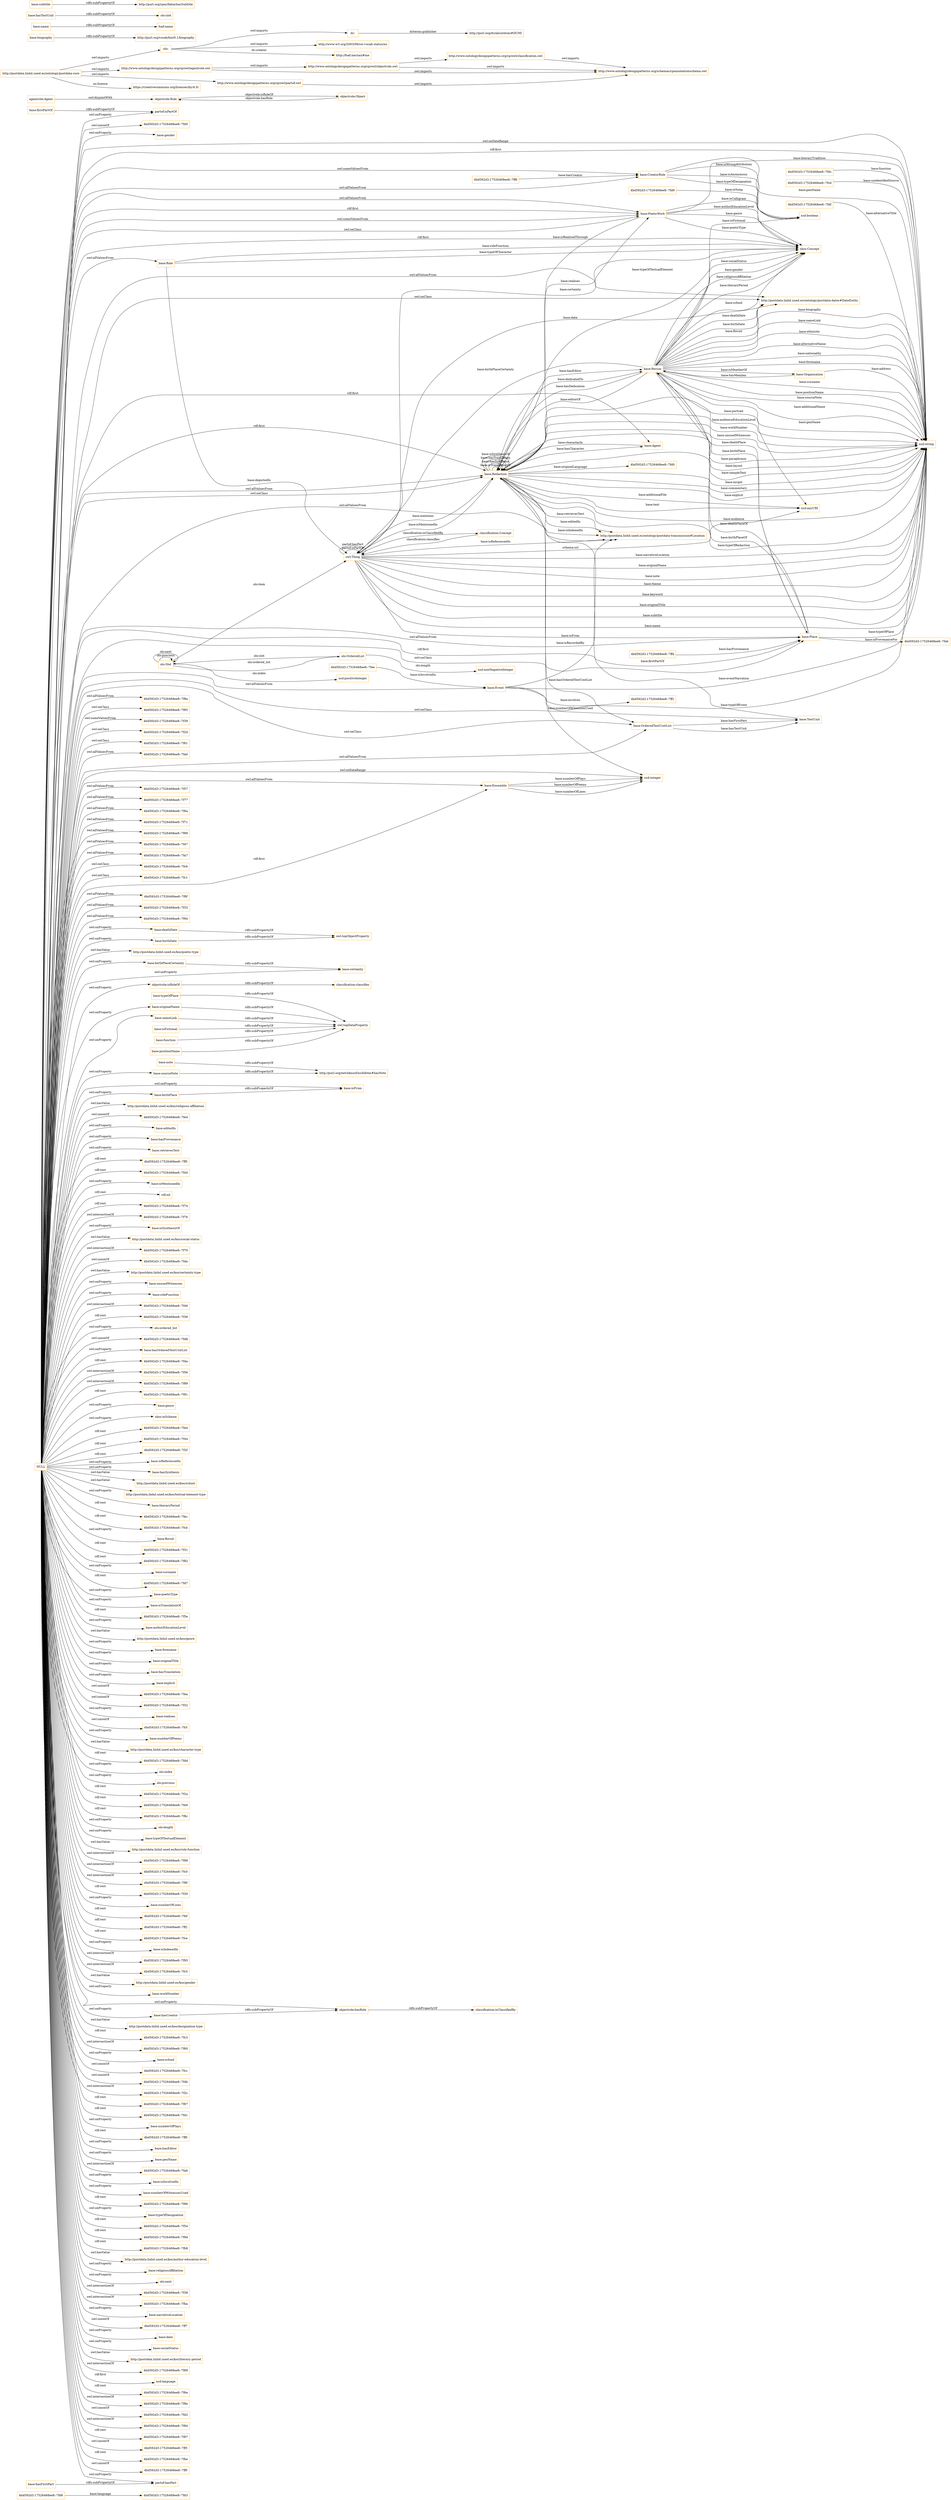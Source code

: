 digraph ar2dtool_diagram { 
rankdir=LR;
size="1501"
node [shape = rectangle, color="orange"]; "4bd592d3:17526468ee8:-7fd6" "base:Role" "base:OrderedTextUnitList" "4bd592d3:17526468ee8:-7fdc" "4bd592d3:17526468ee8:-7ff1" "4bd592d3:17526468ee8:-7f8a" "agentrole:Agent" "4bd592d3:17526468ee8:-7fcd" "4bd592d3:17526468ee8:-7f85" "4bd592d3:17526468ee8:-7fdf" "base:Agent" "base:CreatorRole" "base:Person" "base:Organisation" "4bd592d3:17526468ee8:-7f39" "4bd592d3:17526468ee8:-7f2d" "4bd592d3:17526468ee8:-7ff4" "base:Redaction" "4bd592d3:17526468ee8:-7f61" "4bd592d3:17526468ee8:-7fa0" "4bd592d3:17526468ee8:-7feb" "base:Ensemble" "4bd592d3:17526468ee8:-7fd9" "4bd592d3:17526468ee8:-7f57" "4bd592d3:17526468ee8:-7f77" "4bd592d3:17526468ee8:-7f6a" "base:TextUnit" "4bd592d3:17526468ee8:-7f71" "4bd592d3:17526468ee8:-7f99" "4bd592d3:17526468ee8:-7ff8" "4bd592d3:17526468ee8:-7f47" "skos:Concept" "http://postdata.linhd.uned.es/ontology/postdata-dates#DateEntity" "base:Place" "4bd592d3:17526468ee8:-7fa7" "4bd592d3:17526468ee8:-7fc6" "4bd592d3:17526468ee8:-7fc1" "base:Event" "4bd592d3:17526468ee8:-7f8f" "4bd592d3:17526468ee8:-7f33" "http://postdata.linhd.uned.es/ontology/postdata-transmission#Location" "4bd592d3:17526468ee8:-7fee" "4bd592d3:17526468ee8:-7f94" "base:PoeticWork" "owl:Thing" "objectrole:Role" "objectrole:Object" "olo:Slot" "olo:OrderedList" "classification:Concept" ; /*classes style*/
	"base:deathDate" -> "owl:topObjectProperty" [ label = "rdfs:subPropertyOf" ];
	"http://www.ontologydesignpatterns.org/cp/owl/objectrole.owl" -> "http://www.ontologydesignpatterns.org/cp/owl/classification.owl" [ label = "owl:imports" ];
	"http://www.ontologydesignpatterns.org/cp/owl/objectrole.owl" -> "http://www.ontologydesignpatterns.org/schemas/cpannotationschema.owl" [ label = "owl:imports" ];
	"http://www.ontologydesignpatterns.org/cp/owl/classification.owl" -> "http://www.ontologydesignpatterns.org/schemas/cpannotationschema.owl" [ label = "owl:imports" ];
	"base:firstPartOf" -> "partof:isPartOf" [ label = "rdfs:subPropertyOf" ];
	"agentrole:Agent" -> "objectrole:Role" [ label = "owl:disjointWith" ];
	"dc:" -> "http://purl.org/dc/aboutdcmi#DCMI" [ label = "dcterms:publisher" ];
	"olo:" -> "http://www.w3.org/2003/06/sw-vocab-status/ns" [ label = "owl:imports" ];
	"olo:" -> "dc:" [ label = "owl:imports" ];
	"olo:" -> "http://foaf.me/zazi#me" [ label = "dc:creator" ];
	"base:birthPlaceCertainty" -> "base:certainty" [ label = "rdfs:subPropertyOf" ];
	"base:biography" -> "http://purl.org/vocab/bio/0.1/biography" [ label = "rdfs:subPropertyOf" ];
	"objectrole:isRoleOf" -> "classification:classifies" [ label = "rdfs:subPropertyOf" ];
	"base:nameLink" -> "owl:topDataProperty" [ label = "rdfs:subPropertyOf" ];
	"base:sourceNote" -> "http://purl.org/net/nknouf/ns/bibtex#hasNote" [ label = "rdfs:subPropertyOf" ];
	"base:name" -> "foaf:name" [ label = "rdfs:subPropertyOf" ];
	"base:hasTextUnit" -> "olo:slot" [ label = "rdfs:subPropertyOf" ];
	"NULL" -> "base:birthPlace" [ label = "owl:onProperty" ];
	"NULL" -> "http://postdata.linhd.uned.es/kos/religious-affiliation" [ label = "owl:hasValue" ];
	"NULL" -> "base:PoeticWork" [ label = "owl:allValuesFrom" ];
	"NULL" -> "4bd592d3:17526468ee8:-7fed" [ label = "owl:unionOf" ];
	"NULL" -> "base:CreatorRole" [ label = "owl:someValuesFrom" ];
	"NULL" -> "base:editedIn" [ label = "owl:onProperty" ];
	"NULL" -> "base:Place" [ label = "rdf:first" ];
	"NULL" -> "base:hasProvenance" [ label = "owl:onProperty" ];
	"NULL" -> "base:retrievesText" [ label = "owl:onProperty" ];
	"NULL" -> "4bd592d3:17526468ee8:-7ff5" [ label = "rdf:rest" ];
	"NULL" -> "4bd592d3:17526468ee8:-7fd4" [ label = "rdf:rest" ];
	"NULL" -> "base:PoeticWork" [ label = "rdf:first" ];
	"NULL" -> "base:isMentionedIn" [ label = "owl:onProperty" ];
	"NULL" -> "base:birthDate" [ label = "owl:onProperty" ];
	"NULL" -> "rdf:nil" [ label = "rdf:rest" ];
	"NULL" -> "4bd592d3:17526468ee8:-7f8a" [ label = "owl:allValuesFrom" ];
	"NULL" -> "4bd592d3:17526468ee8:-7f74" [ label = "rdf:rest" ];
	"NULL" -> "4bd592d3:17526468ee8:-7f76" [ label = "owl:intersectionOf" ];
	"NULL" -> "base:isSynthesisOf" [ label = "owl:onProperty" ];
	"NULL" -> "http://postdata.linhd.uned.es/kos/social-status" [ label = "owl:hasValue" ];
	"NULL" -> "4bd592d3:17526468ee8:-7f70" [ label = "owl:intersectionOf" ];
	"NULL" -> "base:birthPlaceCertainty" [ label = "owl:onProperty" ];
	"NULL" -> "4bd592d3:17526468ee8:-7fde" [ label = "owl:unionOf" ];
	"NULL" -> "http://postdata.linhd.uned.es/kos/certainty-type" [ label = "owl:hasValue" ];
	"NULL" -> "base:unusedWitnesses" [ label = "owl:onProperty" ];
	"NULL" -> "objectrole:isRoleOf" [ label = "owl:onProperty" ];
	"NULL" -> "base:roleFunction" [ label = "owl:onProperty" ];
	"NULL" -> "4bd592d3:17526468ee8:-7f46" [ label = "owl:intersectionOf" ];
	"NULL" -> "partof:isPartOf" [ label = "owl:onProperty" ];
	"NULL" -> "4bd592d3:17526468ee8:-7f36" [ label = "rdf:rest" ];
	"NULL" -> "olo:ordered_list" [ label = "owl:onProperty" ];
	"NULL" -> "4bd592d3:17526468ee8:-7fd8" [ label = "owl:unionOf" ];
	"NULL" -> "base:hasOrderedTextUnitList" [ label = "owl:onProperty" ];
	"NULL" -> "4bd592d3:17526468ee8:-7fda" [ label = "rdf:rest" ];
	"NULL" -> "4bd592d3:17526468ee8:-7f56" [ label = "owl:intersectionOf" ];
	"NULL" -> "base:Role" [ label = "owl:allValuesFrom" ];
	"NULL" -> "4bd592d3:17526468ee8:-7f89" [ label = "owl:intersectionOf" ];
	"NULL" -> "4bd592d3:17526468ee8:-7f91" [ label = "rdf:rest" ];
	"NULL" -> "base:genre" [ label = "owl:onProperty" ];
	"NULL" -> "skos:inScheme" [ label = "owl:onProperty" ];
	"NULL" -> "base:OrderedTextUnitList" [ label = "owl:allValuesFrom" ];
	"NULL" -> "4bd592d3:17526468ee8:-7fa4" [ label = "rdf:rest" ];
	"NULL" -> "base:CreatorRole" [ label = "owl:allValuesFrom" ];
	"NULL" -> "http://postdata.linhd.uned.es/ontology/postdata-dates#DateEntity" [ label = "owl:onClass" ];
	"NULL" -> "4bd592d3:17526468ee8:-7fc6" [ label = "owl:onClass" ];
	"NULL" -> "base:Ensemble" [ label = "owl:allValuesFrom" ];
	"NULL" -> "4bd592d3:17526468ee8:-7f44" [ label = "rdf:rest" ];
	"NULL" -> "4bd592d3:17526468ee8:-7f2d" [ label = "owl:onClass" ];
	"NULL" -> "4bd592d3:17526468ee8:-7f2f" [ label = "rdf:rest" ];
	"NULL" -> "base:isReferencedIn" [ label = "owl:onProperty" ];
	"NULL" -> "base:hasSynthesis" [ label = "owl:onProperty" ];
	"NULL" -> "base:Agent" [ label = "rdf:first" ];
	"NULL" -> "http://postdata.linhd.uned.es/kos/school" [ label = "owl:hasValue" ];
	"NULL" -> "skos:Concept" [ label = "rdf:first" ];
	"NULL" -> "http://postdata.linhd.uned.es/kos/textual-element-type" [ label = "owl:hasValue" ];
	"NULL" -> "base:literaryPeriod" [ label = "owl:onProperty" ];
	"NULL" -> "4bd592d3:17526468ee8:-7fec" [ label = "rdf:rest" ];
	"NULL" -> "4bd592d3:17526468ee8:-7fcb" [ label = "rdf:rest" ];
	"NULL" -> "base:floruit" [ label = "owl:onProperty" ];
	"NULL" -> "4bd592d3:17526468ee8:-7f31" [ label = "rdf:rest" ];
	"NULL" -> "4bd592d3:17526468ee8:-7f82" [ label = "rdf:rest" ];
	"NULL" -> "xsd:string" [ label = "owl:onDataRange" ];
	"NULL" -> "base:surname" [ label = "owl:onProperty" ];
	"NULL" -> "4bd592d3:17526468ee8:-7fd7" [ label = "rdf:rest" ];
	"NULL" -> "base:poeticType" [ label = "owl:onProperty" ];
	"NULL" -> "base:isTranslationOf" [ label = "owl:onProperty" ];
	"NULL" -> "4bd592d3:17526468ee8:-7f5e" [ label = "rdf:rest" ];
	"NULL" -> "base:authorEducationLevel" [ label = "owl:onProperty" ];
	"NULL" -> "http://postdata.linhd.uned.es/kos/genre" [ label = "owl:hasValue" ];
	"NULL" -> "base:forename" [ label = "owl:onProperty" ];
	"NULL" -> "base:originalTitle" [ label = "owl:onProperty" ];
	"NULL" -> "base:hasTranslation" [ label = "owl:onProperty" ];
	"NULL" -> "4bd592d3:17526468ee8:-7f61" [ label = "owl:onClass" ];
	"NULL" -> "base:Redaction" [ label = "owl:allValuesFrom" ];
	"NULL" -> "4bd592d3:17526468ee8:-7fc1" [ label = "owl:onClass" ];
	"NULL" -> "4bd592d3:17526468ee8:-7f33" [ label = "owl:allValuesFrom" ];
	"NULL" -> "base:explicit" [ label = "owl:onProperty" ];
	"NULL" -> "4bd592d3:17526468ee8:-7fea" [ label = "owl:unionOf" ];
	"NULL" -> "4bd592d3:17526468ee8:-7f32" [ label = "owl:unionOf" ];
	"NULL" -> "base:realises" [ label = "owl:onProperty" ];
	"NULL" -> "4bd592d3:17526468ee8:-7fcf" [ label = "owl:unionOf" ];
	"NULL" -> "base:numberOfPoems" [ label = "owl:onProperty" ];
	"NULL" -> "base:PoeticWork" [ label = "owl:someValuesFrom" ];
	"NULL" -> "http://postdata.linhd.uned.es/kos/character-type" [ label = "owl:hasValue" ];
	"NULL" -> "4bd592d3:17526468ee8:-7fdd" [ label = "rdf:rest" ];
	"NULL" -> "olo:index" [ label = "owl:onProperty" ];
	"NULL" -> "4bd592d3:17526468ee8:-7fa0" [ label = "owl:allValuesFrom" ];
	"NULL" -> "olo:previous" [ label = "owl:onProperty" ];
	"NULL" -> "4bd592d3:17526468ee8:-7f2a" [ label = "rdf:rest" ];
	"NULL" -> "4bd592d3:17526468ee8:-7f57" [ label = "owl:allValuesFrom" ];
	"NULL" -> "4bd592d3:17526468ee8:-7fe9" [ label = "rdf:rest" ];
	"NULL" -> "4bd592d3:17526468ee8:-7f8c" [ label = "rdf:rest" ];
	"NULL" -> "base:PoeticWork" [ label = "owl:onClass" ];
	"NULL" -> "xsd:string" [ label = "rdf:first" ];
	"NULL" -> "olo:length" [ label = "owl:onProperty" ];
	"NULL" -> "base:typeOfTextualElement" [ label = "owl:onProperty" ];
	"NULL" -> "http://postdata.linhd.uned.es/kos/role-function" [ label = "owl:hasValue" ];
	"NULL" -> "4bd592d3:17526468ee8:-7f98" [ label = "owl:intersectionOf" ];
	"NULL" -> "4bd592d3:17526468ee8:-7fc0" [ label = "owl:intersectionOf" ];
	"NULL" -> "4bd592d3:17526468ee8:-7f9f" [ label = "owl:intersectionOf" ];
	"NULL" -> "4bd592d3:17526468ee8:-7f30" [ label = "rdf:rest" ];
	"NULL" -> "base:numberOfLines" [ label = "owl:onProperty" ];
	"NULL" -> "4bd592d3:17526468ee8:-7fef" [ label = "rdf:rest" ];
	"NULL" -> "4bd592d3:17526468ee8:-7ff2" [ label = "rdf:rest" ];
	"NULL" -> "4bd592d3:17526468ee8:-7fce" [ label = "rdf:rest" ];
	"NULL" -> "base:isIndexedIn" [ label = "owl:onProperty" ];
	"NULL" -> "4bd592d3:17526468ee8:-7f93" [ label = "owl:intersectionOf" ];
	"NULL" -> "4bd592d3:17526468ee8:-7fc5" [ label = "owl:intersectionOf" ];
	"NULL" -> "http://postdata.linhd.uned.es/kos/gender" [ label = "owl:hasValue" ];
	"NULL" -> "base:workNumber" [ label = "owl:onProperty" ];
	"NULL" -> "base:hasCreator" [ label = "owl:onProperty" ];
	"NULL" -> "http://postdata.linhd.uned.es/kos/designation-type" [ label = "owl:hasValue" ];
	"NULL" -> "base:deathDate" [ label = "owl:onProperty" ];
	"NULL" -> "4bd592d3:17526468ee8:-7f77" [ label = "owl:allValuesFrom" ];
	"NULL" -> "4bd592d3:17526468ee8:-7fc3" [ label = "rdf:rest" ];
	"NULL" -> "base:isFrom" [ label = "owl:onProperty" ];
	"NULL" -> "4bd592d3:17526468ee8:-7f71" [ label = "owl:allValuesFrom" ];
	"NULL" -> "4bd592d3:17526468ee8:-7f60" [ label = "owl:intersectionOf" ];
	"NULL" -> "base:Redaction" [ label = "owl:onClass" ];
	"NULL" -> "base:school" [ label = "owl:onProperty" ];
	"NULL" -> "4bd592d3:17526468ee8:-7fcc" [ label = "owl:unionOf" ];
	"NULL" -> "4bd592d3:17526468ee8:-7fdb" [ label = "owl:unionOf" ];
	"NULL" -> "4bd592d3:17526468ee8:-7f6a" [ label = "owl:allValuesFrom" ];
	"NULL" -> "xsd:integer" [ label = "owl:onDataRange" ];
	"NULL" -> "4bd592d3:17526468ee8:-7f2c" [ label = "owl:intersectionOf" ];
	"NULL" -> "4bd592d3:17526468ee8:-7f67" [ label = "rdf:rest" ];
	"NULL" -> "4bd592d3:17526468ee8:-7fd1" [ label = "rdf:rest" ];
	"NULL" -> "objectrole:hasRole" [ label = "owl:onProperty" ];
	"NULL" -> "partof:hasPart" [ label = "owl:onProperty" ];
	"NULL" -> "4bd592d3:17526468ee8:-7f8f" [ label = "owl:allValuesFrom" ];
	"NULL" -> "base:Place" [ label = "owl:onClass" ];
	"NULL" -> "base:numberOfPlays" [ label = "owl:onProperty" ];
	"NULL" -> "4bd592d3:17526468ee8:-7ff6" [ label = "rdf:rest" ];
	"NULL" -> "base:hasEditor" [ label = "owl:onProperty" ];
	"NULL" -> "4bd592d3:17526468ee8:-7f39" [ label = "owl:someValuesFrom" ];
	"NULL" -> "base:penName" [ label = "owl:onProperty" ];
	"NULL" -> "base:nameLink" [ label = "owl:onProperty" ];
	"NULL" -> "base:Ensemble" [ label = "rdf:first" ];
	"NULL" -> "4bd592d3:17526468ee8:-7fa6" [ label = "owl:intersectionOf" ];
	"NULL" -> "base:isInvolvedIn" [ label = "owl:onProperty" ];
	"NULL" -> "base:numberOfWitnessesUsed" [ label = "owl:onProperty" ];
	"NULL" -> "4bd592d3:17526468ee8:-7f96" [ label = "rdf:rest" ];
	"NULL" -> "4bd592d3:17526468ee8:-7f47" [ label = "owl:allValuesFrom" ];
	"NULL" -> "base:typeOfDesignation" [ label = "owl:onProperty" ];
	"NULL" -> "http://postdata.linhd.uned.es/ontology/postdata-transmission#Location" [ label = "owl:allValuesFrom" ];
	"NULL" -> "4bd592d3:17526468ee8:-7f54" [ label = "rdf:rest" ];
	"NULL" -> "base:Redaction" [ label = "rdf:first" ];
	"NULL" -> "4bd592d3:17526468ee8:-7f9d" [ label = "rdf:rest" ];
	"NULL" -> "4bd592d3:17526468ee8:-7fb8" [ label = "rdf:rest" ];
	"NULL" -> "4bd592d3:17526468ee8:-7f94" [ label = "owl:allValuesFrom" ];
	"NULL" -> "http://postdata.linhd.uned.es/kos/author-education-level" [ label = "owl:hasValue" ];
	"NULL" -> "base:originalName" [ label = "owl:onProperty" ];
	"NULL" -> "base:religiousAffiliation" [ label = "owl:onProperty" ];
	"NULL" -> "olo:next" [ label = "owl:onProperty" ];
	"NULL" -> "4bd592d3:17526468ee8:-7f38" [ label = "owl:intersectionOf" ];
	"NULL" -> "base:sourceNote" [ label = "owl:onProperty" ];
	"NULL" -> "4bd592d3:17526468ee8:-7fba" [ label = "owl:intersectionOf" ];
	"NULL" -> "base:narrativeLocation" [ label = "owl:onProperty" ];
	"NULL" -> "4bd592d3:17526468ee8:-7f85" [ label = "owl:onClass" ];
	"NULL" -> "4bd592d3:17526468ee8:-7f99" [ label = "owl:allValuesFrom" ];
	"NULL" -> "4bd592d3:17526468ee8:-7ff7" [ label = "owl:unionOf" ];
	"NULL" -> "base:certainty" [ label = "owl:onProperty" ];
	"NULL" -> "base:date" [ label = "owl:onProperty" ];
	"NULL" -> "base:TextUnit" [ label = "owl:onClass" ];
	"NULL" -> "base:Place" [ label = "owl:allValuesFrom" ];
	"NULL" -> "base:socialStatus" [ label = "owl:onProperty" ];
	"NULL" -> "http://postdata.linhd.uned.es/kos/literary-period" [ label = "owl:hasValue" ];
	"NULL" -> "http://postdata.linhd.uned.es/ontology/postdata-dates#DateEntity" [ label = "owl:allValuesFrom" ];
	"NULL" -> "4bd592d3:17526468ee8:-7f69" [ label = "owl:intersectionOf" ];
	"NULL" -> "xsd:language" [ label = "rdf:first" ];
	"NULL" -> "4bd592d3:17526468ee8:-7f6e" [ label = "rdf:rest" ];
	"NULL" -> "4bd592d3:17526468ee8:-7fa7" [ label = "owl:allValuesFrom" ];
	"NULL" -> "4bd592d3:17526468ee8:-7f8e" [ label = "owl:intersectionOf" ];
	"NULL" -> "4bd592d3:17526468ee8:-7fd2" [ label = "owl:unionOf" ];
	"NULL" -> "4bd592d3:17526468ee8:-7f84" [ label = "owl:intersectionOf" ];
	"NULL" -> "4bd592d3:17526468ee8:-7f87" [ label = "rdf:rest" ];
	"NULL" -> "4bd592d3:17526468ee8:-7ff3" [ label = "owl:unionOf" ];
	"NULL" -> "4bd592d3:17526468ee8:-7fbe" [ label = "rdf:rest" ];
	"NULL" -> "4bd592d3:17526468ee8:-7ff0" [ label = "owl:unionOf" ];
	"NULL" -> "4bd592d3:17526468ee8:-7fd5" [ label = "owl:unionOf" ];
	"NULL" -> "base:OrderedTextUnitList" [ label = "owl:onClass" ];
	"NULL" -> "base:gender" [ label = "owl:onProperty" ];
	"NULL" -> "http://postdata.linhd.uned.es/kos/poetic-type" [ label = "owl:hasValue" ];
	"NULL" -> "base:Event" [ label = "owl:allValuesFrom" ];
	"base:hasFirstPart" -> "partof:hasPart" [ label = "rdfs:subPropertyOf" ];
	"base:hasCreator" -> "objectrole:hasRole" [ label = "rdfs:subPropertyOf" ];
	"base:birthPlace" -> "base:isFrom" [ label = "rdfs:subPropertyOf" ];
	"http://www.ontologydesignpatterns.org/cp/owl/agentrole.owl" -> "http://www.ontologydesignpatterns.org/cp/owl/objectrole.owl" [ label = "owl:imports" ];
	"http://www.ontologydesignpatterns.org/cp/owl/agentrole.owl" -> "http://www.ontologydesignpatterns.org/schemas/cpannotationschema.owl" [ label = "owl:imports" ];
	"base:isFictional" -> "owl:topDataProperty" [ label = "rdfs:subPropertyOf" ];
	"base:subtitle" -> "http://purl.org/spar/fabio/hasSubtitle" [ label = "rdfs:subPropertyOf" ];
	"base:function" -> "owl:topDataProperty" [ label = "rdfs:subPropertyOf" ];
	"base:originalName" -> "owl:topDataProperty" [ label = "rdfs:subPropertyOf" ];
	"http://www.ontologydesignpatterns.org/cp/owl/partof.owl" -> "http://www.ontologydesignpatterns.org/schemas/cpannotationschema.owl" [ label = "owl:imports" ];
	"http://postdata.linhd.uned.es/ontology/postdata-core" -> "https://creativecommons.org/licenses/by/4.0/" [ label = "ns:license" ];
	"http://postdata.linhd.uned.es/ontology/postdata-core" -> "http://www.ontologydesignpatterns.org/cp/owl/partof.owl" [ label = "owl:imports" ];
	"http://postdata.linhd.uned.es/ontology/postdata-core" -> "http://www.ontologydesignpatterns.org/cp/owl/agentrole.owl" [ label = "owl:imports" ];
	"http://postdata.linhd.uned.es/ontology/postdata-core" -> "olo:" [ label = "owl:imports" ];
	"base:note" -> "http://purl.org/net/nknouf/ns/bibtex#hasNote" [ label = "rdfs:subPropertyOf" ];
	"base:birthDate" -> "owl:topObjectProperty" [ label = "rdfs:subPropertyOf" ];
	"base:positionName" -> "owl:topDataProperty" [ label = "rdfs:subPropertyOf" ];
	"objectrole:hasRole" -> "classification:isClassifiedBy" [ label = "rdfs:subPropertyOf" ];
	"base:typeOfPlace" -> "owl:topDataProperty" [ label = "rdfs:subPropertyOf" ];
	"base:Redaction" -> "owl:Thing" [ label = "base:mentions" ];
	"base:Person" -> "xsd:boolean" [ label = "base:isFictional" ];
	"owl:Thing" -> "xsd:string" [ label = "base:narrativeLocation" ];
	"base:CreatorRole" -> "xsd:string" [ label = "base:penName" ];
	"base:Person" -> "base:Place" [ label = "base:deathPlace" ];
	"base:Ensemble" -> "xsd:integer" [ label = "base:numberOfLines" ];
	"base:Redaction" -> "xsd:string" [ label = "base:audienceEducationLevel" ];
	"base:Event" -> "xsd:string" [ label = "base:eventNarration" ];
	"base:Redaction" -> "xsd:string" [ label = "base:workNumber" ];
	"owl:Thing" -> "xsd:string" [ label = "base:originalName" ];
	"base:OrderedTextUnitList" -> "base:TextUnit" [ label = "base:hasTextUnit" ];
	"base:Redaction" -> "base:Person" [ label = "base:hasEditor" ];
	"olo:Slot" -> "olo:Slot" [ label = "olo:previous" ];
	"base:Redaction" -> "xsd:string" [ label = "base:unusedWitnesses" ];
	"base:Place" -> "base:Person" [ label = "base:deathPlaceOf" ];
	"base:Person" -> "http://postdata.linhd.uned.es/ontology/postdata-dates#DateEntity" [ label = "base:floruit" ];
	"base:Person" -> "xsd:string" [ label = "base:surname" ];
	"base:Person" -> "xsd:string" [ label = "base:positionName" ];
	"classification:Concept" -> "owl:Thing" [ label = "classification:classifies" ];
	"4bd592d3:17526468ee8:-7ff8" -> "base:CreatorRole" [ label = "base:hasCreator" ];
	"base:Redaction" -> "xsd:string" [ label = "base:paraphrasis" ];
	"base:Person" -> "base:Redaction" [ label = "base:hasDedication" ];
	"base:Event" -> "xsd:string" [ label = "base:typeOfEvent" ];
	"base:Person" -> "http://postdata.linhd.uned.es/ontology/postdata-dates#DateEntity" [ label = "base:deathDate" ];
	"base:Person" -> "base:Place" [ label = "base:birthPlace" ];
	"base:Event" -> "http://postdata.linhd.uned.es/ontology/postdata-transmission#Location" [ label = "base:isRecordedBy" ];
	"base:CreatorRole" -> "xsd:boolean" [ label = "base:isAnonymous" ];
	"base:Redaction" -> "base:Agent" [ label = "base:hasCharacter" ];
	"base:Redaction" -> "xsd:anyURI" [ label = "base:text" ];
	"base:Redaction" -> "xsd:anyURI" [ label = "base:additionalFile" ];
	"base:Person" -> "base:Organisation" [ label = "base:isMemberOf" ];
	"base:Redaction" -> "xsd:string" [ label = "base:layout" ];
	"base:PoeticWork" -> "xsd:boolean" [ label = "base:isCalligram" ];
	"olo:Slot" -> "olo:OrderedList" [ label = "olo:ordered_list" ];
	"base:Redaction" -> "http://postdata.linhd.uned.es/ontology/postdata-transmission#Location" [ label = "base:editedIn" ];
	"base:Redaction" -> "skos:Concept" [ label = "base:typeOfTextualElement" ];
	"olo:OrderedList" -> "xsd:nonNegativeInteger" [ label = "olo:length" ];
	"4bd592d3:17526468ee8:-7fee" -> "base:Event" [ label = "base:isInvolvedIn" ];
	"base:PoeticWork" -> "base:Redaction" [ label = "base:isRealisedThrough" ];
	"base:Redaction" -> "base:PoeticWork" [ label = "base:realises" ];
	"base:Person" -> "skos:Concept" [ label = "base:religiousAffiliation" ];
	"base:Person" -> "xsd:string" [ label = "base:sourceNote" ];
	"base:Redaction" -> "xsd:string" [ label = "base:sampleText" ];
	"base:Redaction" -> "xsd:string" [ label = "base:incipit" ];
	"base:Person" -> "http://postdata.linhd.uned.es/ontology/postdata-dates#DateEntity" [ label = "base:birthDate" ];
	"base:Person" -> "owl:Thing" [ label = "base:birthPlaceCertainty" ];
	"base:Person" -> "skos:Concept" [ label = "base:literaryPeriod" ];
	"base:Person" -> "xsd:string" [ label = "base:additionalName" ];
	"base:Person" -> "xsd:string" [ label = "base:genName" ];
	"base:Person" -> "base:Redaction" [ label = "base:editorOf" ];
	"base:CreatorRole" -> "skos:Concept" [ label = "base:typeOfDesignation" ];
	"base:Person" -> "xsd:string" [ label = "base:biography" ];
	"base:Redaction" -> "base:Redaction" [ label = "base:isTranslationOf" ];
	"owl:Thing" -> "skos:Concept" [ label = "base:certainty" ];
	"base:Redaction" -> "base:Redaction" [ label = "base:hasSynthesis" ];
	"olo:OrderedList" -> "olo:Slot" [ label = "olo:slot" ];
	"base:Person" -> "skos:Concept" [ label = "base:school" ];
	"olo:Slot" -> "olo:Slot" [ label = "olo:next" ];
	"owl:Thing" -> "xsd:anyURI" [ label = "schema:url" ];
	"owl:Thing" -> "http://postdata.linhd.uned.es/ontology/postdata-transmission#Location" [ label = "base:isReferencedIn" ];
	"base:PoeticWork" -> "xsd:string" [ label = "base:literaryTradition" ];
	"owl:Thing" -> "xsd:string" [ label = "base:note" ];
	"4bd592d3:17526468ee8:-7fcd" -> "xsd:string" [ label = "base:unidentifiedSource" ];
	"owl:Thing" -> "xsd:string" [ label = "base:theme" ];
	"base:Event" -> "4bd592d3:17526468ee8:-7ff1" [ label = "base:involves" ];
	"base:Role" -> "skos:Concept" [ label = "base:roleFunction" ];
	"base:PoeticWork" -> "skos:Concept" [ label = "base:poeticType" ];
	"olo:Slot" -> "owl:Thing" [ label = "olo:item" ];
	"base:Place" -> "xsd:string" [ label = "base:typeOfPlace" ];
	"4bd592d3:17526468ee8:-7fd9" -> "xsd:boolean" [ label = "base:isSong" ];
	"base:Person" -> "xsd:string" [ label = "base:nameLink" ];
	"base:Ensemble" -> "xsd:integer" [ label = "base:numberOfPlays" ];
	"base:Place" -> "base:Person" [ label = "base:birthPlaceOf" ];
	"base:Redaction" -> "http://postdata.linhd.uned.es/ontology/postdata-transmission#Location" [ label = "base:isIndexedIn" ];
	"base:Person" -> "xsd:string" [ label = "base:ethnicity" ];
	"owl:Thing" -> "xsd:string" [ label = "base:keyword" ];
	"base:Redaction" -> "xsd:string" [ label = "base:commentary" ];
	"base:Redaction" -> "base:OrderedTextUnitList" [ label = "base:hasOrderedTextUnitList" ];
	"owl:Thing" -> "xsd:string" [ label = "base:originalTitle" ];
	"base:Person" -> "skos:Concept" [ label = "base:socialStatus" ];
	"owl:Thing" -> "classification:Concept" [ label = "classification:isClassifiedBy" ];
	"owl:Thing" -> "owl:Thing" [ label = "partof:isPartOf" ];
	"olo:Slot" -> "xsd:positiveInteger" [ label = "olo:index" ];
	"4bd592d3:17526468ee8:-7fdc" -> "xsd:string" [ label = "base:function" ];
	"base:PoeticWork" -> "skos:Concept" [ label = "base:authorEducationLevel" ];
	"owl:Thing" -> "base:Place" [ label = "base:isFrom" ];
	"base:Redaction" -> "base:Redaction" [ label = "base:hasTranslation" ];
	"base:CreatorRole" -> "xsd:boolean" [ label = "base:isWrongAttribution" ];
	"owl:Thing" -> "http://postdata.linhd.uned.es/ontology/postdata-dates#DateEntity" [ label = "base:date" ];
	"base:TextUnit" -> "base:Redaction" [ label = "base:firstPartOf" ];
	"base:Person" -> "xsd:string" [ label = "base:alternativeName" ];
	"objectrole:Object" -> "objectrole:Role" [ label = "objectrole:hasRole" ];
	"4bd592d3:17526468ee8:-7ff4" -> "base:Place" [ label = "base:hasProvenance" ];
	"base:Person" -> "xsd:string" [ label = "base:nationality" ];
	"owl:Thing" -> "base:Redaction" [ label = "base:isMentionedIn" ];
	"base:OrderedTextUnitList" -> "base:TextUnit" [ label = "base:hasFirstPart" ];
	"base:Person" -> "xsd:anyURI" [ label = "base:portrait" ];
	"4bd592d3:17526468ee8:-7fdf" -> "xsd:string" [ label = "base:alternativeTitle" ];
	"base:Organisation" -> "xsd:string" [ label = "base:address" ];
	"base:Role" -> "skos:Concept" [ label = "base:typeOfCharacter" ];
	"base:Organisation" -> "base:Person" [ label = "base:hasMember" ];
	"base:Place" -> "4bd592d3:17526468ee8:-7feb" [ label = "base:isProvenanceFor" ];
	"base:Redaction" -> "xsd:string" [ label = "base:explicit" ];
	"owl:Thing" -> "xsd:string" [ label = "base:subtitle" ];
	"base:Redaction" -> "http://postdata.linhd.uned.es/ontology/postdata-transmission#Location" [ label = "base:retrievesText" ];
	"base:Person" -> "skos:Concept" [ label = "base:gender" ];
	"base:PoeticWork" -> "skos:Concept" [ label = "base:genre" ];
	"owl:Thing" -> "xsd:string" [ label = "base:name" ];
	"base:Redaction" -> "base:Person" [ label = "base:dedicatedTo" ];
	"base:Person" -> "xsd:string" [ label = "base:forename" ];
	"base:Redaction" -> "xsd:string" [ label = "base:audience" ];
	"base:Ensemble" -> "xsd:integer" [ label = "base:numberOfPoems" ];
	"base:Redaction" -> "xsd:string" [ label = "base:typeOfRedaction" ];
	"base:Redaction" -> "xsd:integer" [ label = "base:numberOfWitnessesUsed" ];
	"base:Redaction" -> "4bd592d3:17526468ee8:-7fd0" [ label = "base:originalLanguage" ];
	"owl:Thing" -> "owl:Thing" [ label = "partof:hasPart" ];
	"base:Role" -> "owl:Thing" [ label = "base:depictedIn" ];
	"base:Agent" -> "base:Redaction" [ label = "base:characterIn" ];
	"4bd592d3:17526468ee8:-7fd6" -> "4bd592d3:17526468ee8:-7fd3" [ label = "base:language" ];
	"objectrole:Role" -> "objectrole:Object" [ label = "objectrole:isRoleOf" ];
	"base:Redaction" -> "base:Redaction" [ label = "base:isSynthesisOf" ];

}
